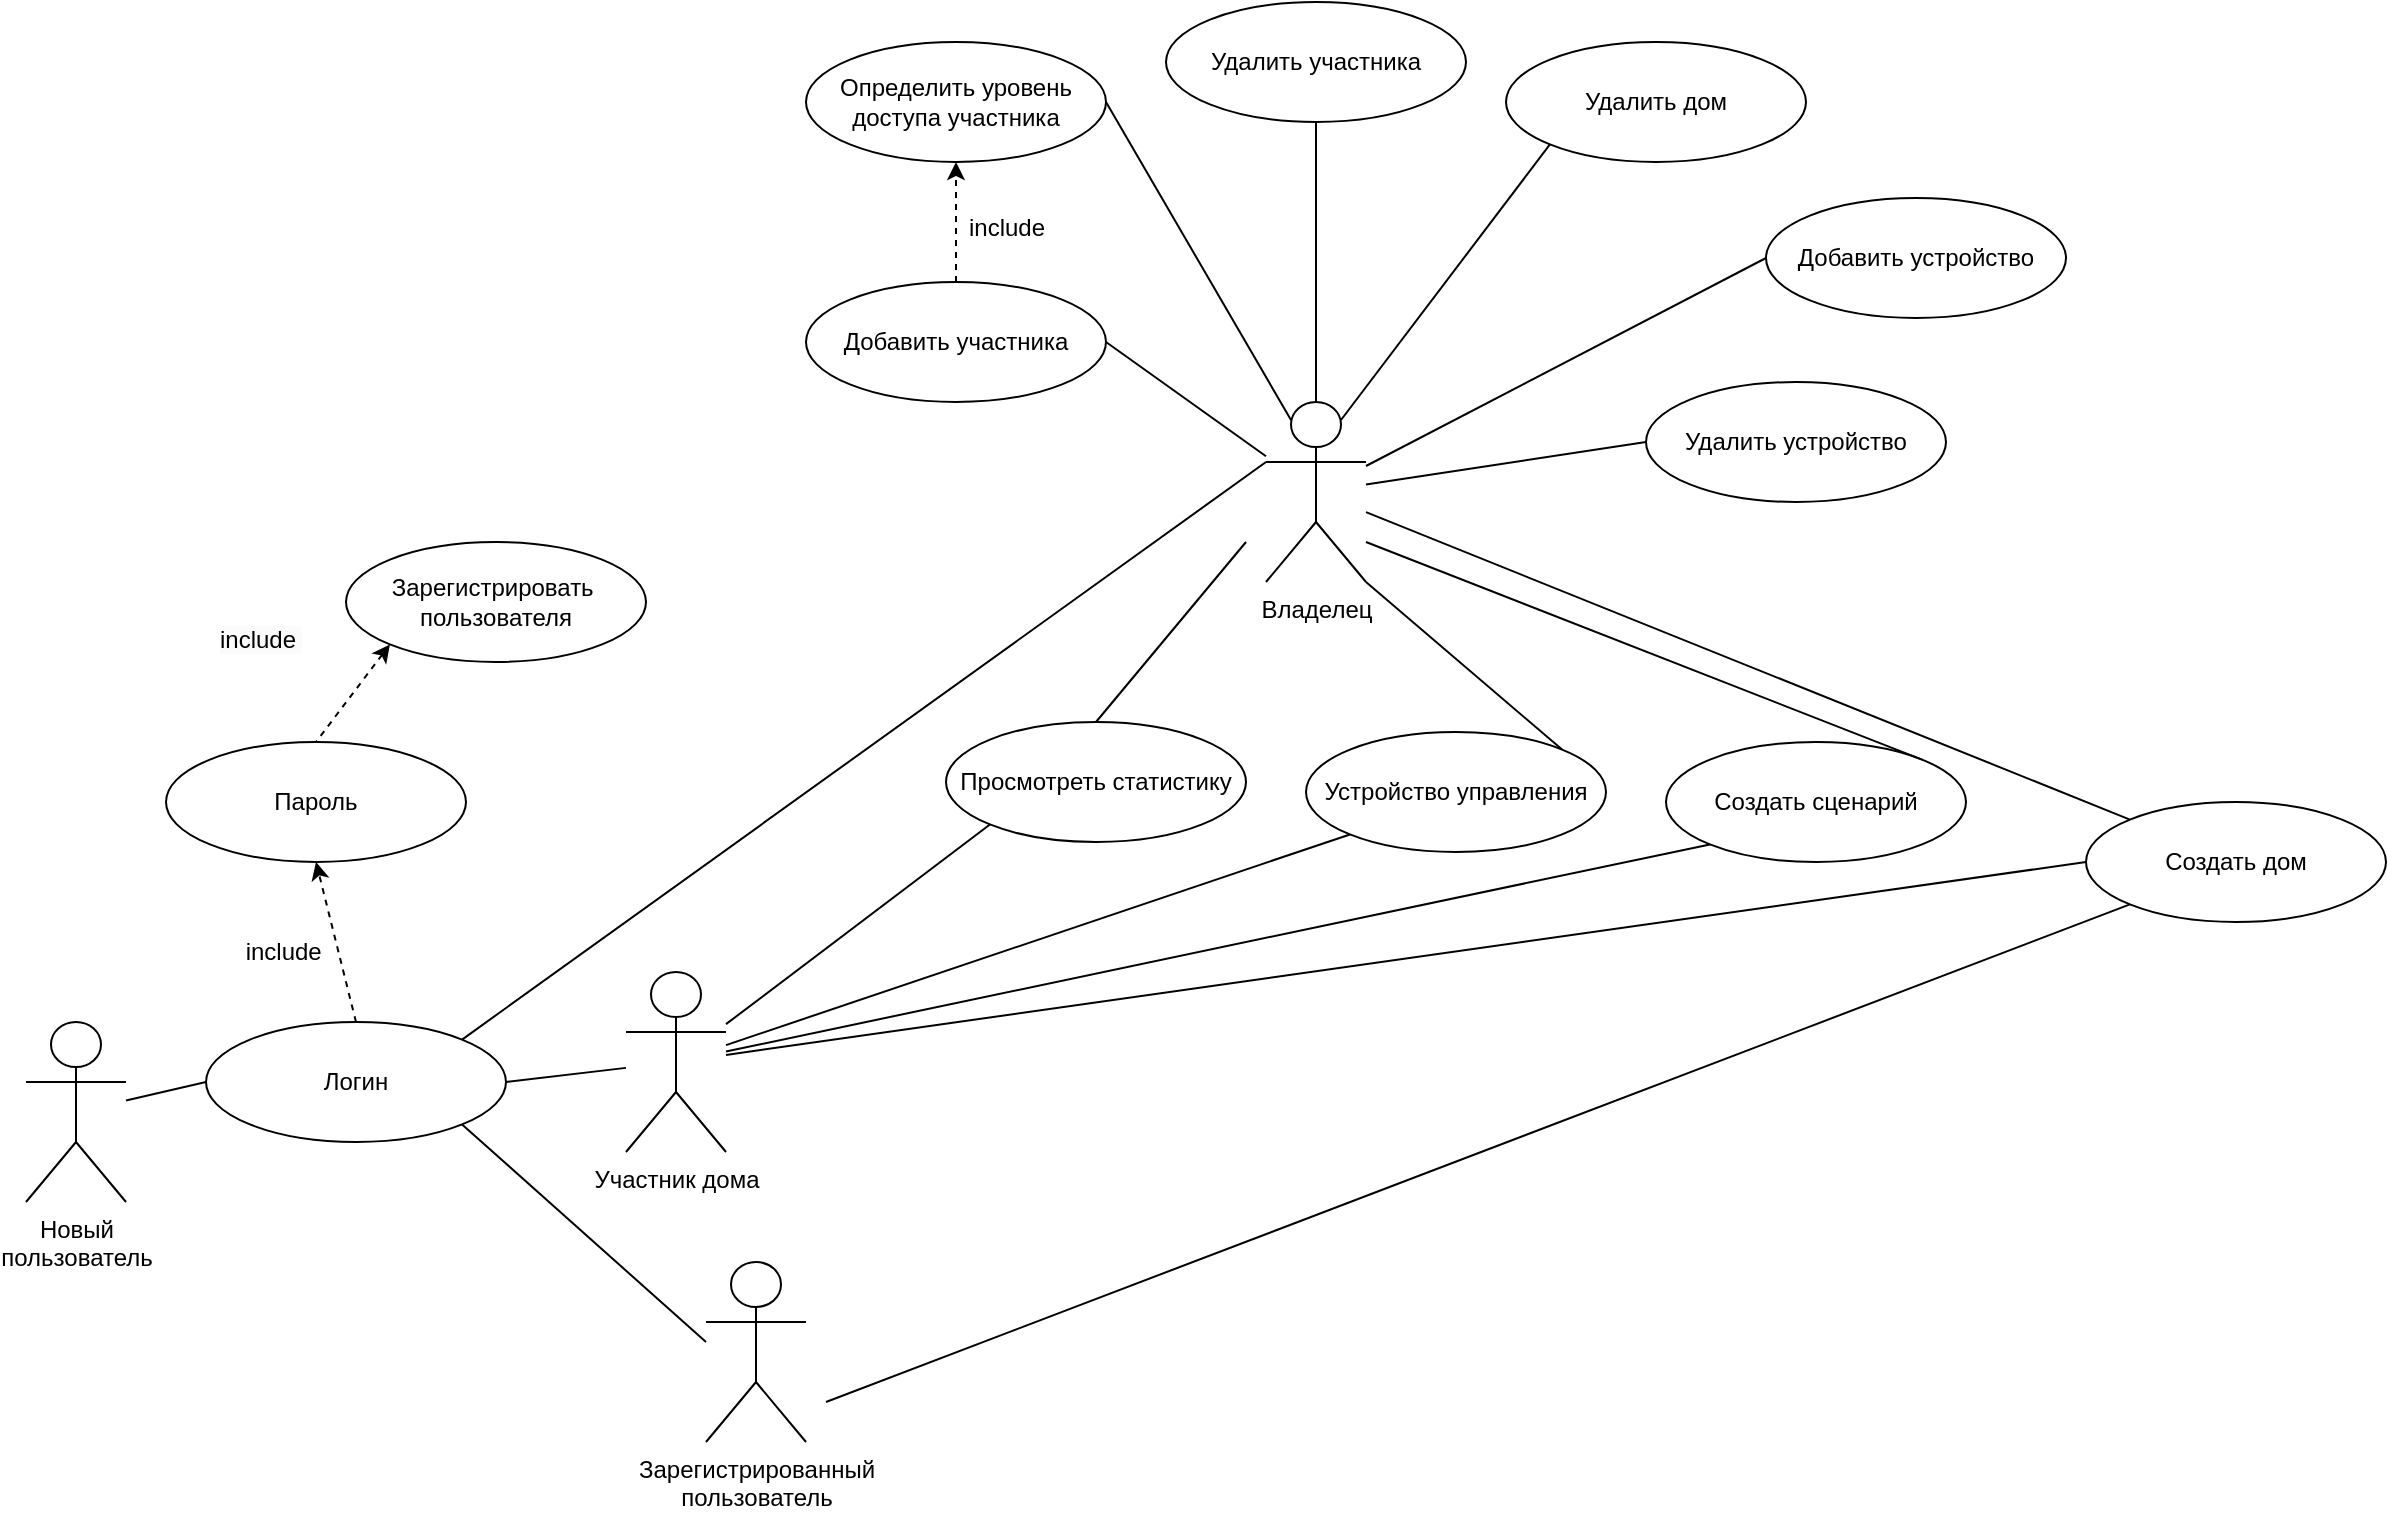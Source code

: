 <mxfile version="24.0.0" type="device">
  <diagram name="Страница — 1" id="wKC9WyLWaL52XOvem_tb">
    <mxGraphModel dx="2190" dy="2093" grid="1" gridSize="10" guides="1" tooltips="1" connect="1" arrows="1" fold="1" page="1" pageScale="1" pageWidth="827" pageHeight="1169" math="0" shadow="0">
      <root>
        <mxCell id="0" />
        <mxCell id="1" parent="0" />
        <mxCell id="RLkenwTCZdMthKYhkxRX-1" value="Новый&lt;br&gt;пользователь" style="shape=umlActor;verticalLabelPosition=bottom;verticalAlign=top;html=1;outlineConnect=0;" vertex="1" parent="1">
          <mxGeometry x="-210" y="440" width="50" height="90" as="geometry" />
        </mxCell>
        <mxCell id="RLkenwTCZdMthKYhkxRX-3" value="Зарегистрированный&lt;br&gt;пользователь" style="shape=umlActor;verticalLabelPosition=bottom;verticalAlign=top;html=1;outlineConnect=0;" vertex="1" parent="1">
          <mxGeometry x="130" y="560" width="50" height="90" as="geometry" />
        </mxCell>
        <mxCell id="RLkenwTCZdMthKYhkxRX-4" value="Владелец&lt;div&gt;&lt;br&gt;&lt;/div&gt;" style="shape=umlActor;verticalLabelPosition=bottom;verticalAlign=top;html=1;outlineConnect=0;" vertex="1" parent="1">
          <mxGeometry x="410" y="130" width="50" height="90" as="geometry" />
        </mxCell>
        <mxCell id="RLkenwTCZdMthKYhkxRX-16" value="Логин" style="ellipse;whiteSpace=wrap;html=1;" vertex="1" parent="1">
          <mxGeometry x="-120" y="440" width="150" height="60" as="geometry" />
        </mxCell>
        <mxCell id="RLkenwTCZdMthKYhkxRX-18" value="Пароль" style="ellipse;whiteSpace=wrap;html=1;" vertex="1" parent="1">
          <mxGeometry x="-140" y="300" width="150" height="60" as="geometry" />
        </mxCell>
        <mxCell id="RLkenwTCZdMthKYhkxRX-19" value="" style="endArrow=classic;dashed=1;html=1;rounded=0;entryX=0.5;entryY=1;entryDx=0;entryDy=0;exitX=0.5;exitY=0;exitDx=0;exitDy=0;startArrow=none;startFill=0;endFill=1;" edge="1" parent="1" source="RLkenwTCZdMthKYhkxRX-16" target="RLkenwTCZdMthKYhkxRX-18">
          <mxGeometry width="50" height="50" relative="1" as="geometry">
            <mxPoint x="550" y="755" as="sourcePoint" />
            <mxPoint x="600" y="705" as="targetPoint" />
          </mxGeometry>
        </mxCell>
        <mxCell id="RLkenwTCZdMthKYhkxRX-20" value="include&amp;nbsp;" style="text;html=1;align=center;verticalAlign=middle;resizable=0;points=[];autosize=1;strokeColor=none;fillColor=none;" vertex="1" parent="1">
          <mxGeometry x="-110" y="390" width="60" height="30" as="geometry" />
        </mxCell>
        <mxCell id="RLkenwTCZdMthKYhkxRX-21" value="Зарегистрировать&amp;nbsp;&lt;br&gt;пользователя" style="ellipse;whiteSpace=wrap;html=1;" vertex="1" parent="1">
          <mxGeometry x="-50" y="200" width="150" height="60" as="geometry" />
        </mxCell>
        <mxCell id="RLkenwTCZdMthKYhkxRX-22" value="" style="endArrow=none;dashed=1;html=1;rounded=0;entryX=0.5;entryY=0;entryDx=0;entryDy=0;exitX=0;exitY=1;exitDx=0;exitDy=0;endFill=0;startArrow=classic;startFill=1;" edge="1" parent="1" source="RLkenwTCZdMthKYhkxRX-21" target="RLkenwTCZdMthKYhkxRX-18">
          <mxGeometry width="50" height="50" relative="1" as="geometry">
            <mxPoint x="530" y="650" as="sourcePoint" />
            <mxPoint x="580" y="600" as="targetPoint" />
          </mxGeometry>
        </mxCell>
        <mxCell id="RLkenwTCZdMthKYhkxRX-23" value="&lt;span style=&quot;caret-color: rgb(0, 0, 0); color: rgb(0, 0, 0); font-family: Helvetica; font-size: 12px; font-style: normal; font-variant-caps: normal; font-weight: 400; letter-spacing: normal; text-align: center; text-indent: 0px; text-transform: none; word-spacing: 0px; -webkit-text-stroke-width: 0px; background-color: rgb(251, 251, 251); text-decoration: none; float: none; display: inline !important;&quot;&gt;include&amp;nbsp;&lt;/span&gt;" style="text;whiteSpace=wrap;html=1;" vertex="1" parent="1">
          <mxGeometry x="-115" y="235" width="70" height="45" as="geometry" />
        </mxCell>
        <mxCell id="RLkenwTCZdMthKYhkxRX-24" value="" style="endArrow=none;html=1;rounded=0;entryX=0;entryY=0.5;entryDx=0;entryDy=0;" edge="1" parent="1" source="RLkenwTCZdMthKYhkxRX-1" target="RLkenwTCZdMthKYhkxRX-16">
          <mxGeometry width="50" height="50" relative="1" as="geometry">
            <mxPoint x="-60" y="500" as="sourcePoint" />
            <mxPoint x="-10" y="450" as="targetPoint" />
          </mxGeometry>
        </mxCell>
        <mxCell id="RLkenwTCZdMthKYhkxRX-27" value="" style="endArrow=none;html=1;rounded=0;entryX=1;entryY=1;entryDx=0;entryDy=0;" edge="1" parent="1" target="RLkenwTCZdMthKYhkxRX-16">
          <mxGeometry width="50" height="50" relative="1" as="geometry">
            <mxPoint x="130" y="600" as="sourcePoint" />
            <mxPoint x="230" y="400" as="targetPoint" />
          </mxGeometry>
        </mxCell>
        <mxCell id="RLkenwTCZdMthKYhkxRX-28" value="" style="endArrow=none;html=1;rounded=0;exitX=1;exitY=0;exitDx=0;exitDy=0;" edge="1" parent="1" source="RLkenwTCZdMthKYhkxRX-16">
          <mxGeometry width="50" height="50" relative="1" as="geometry">
            <mxPoint x="180" y="450" as="sourcePoint" />
            <mxPoint x="410" y="160" as="targetPoint" />
          </mxGeometry>
        </mxCell>
        <mxCell id="RLkenwTCZdMthKYhkxRX-29" value="" style="endArrow=none;html=1;rounded=0;exitX=1;exitY=0.5;exitDx=0;exitDy=0;" edge="1" parent="1" source="RLkenwTCZdMthKYhkxRX-16" target="RLkenwTCZdMthKYhkxRX-30">
          <mxGeometry width="50" height="50" relative="1" as="geometry">
            <mxPoint x="180" y="450" as="sourcePoint" />
            <mxPoint x="240" y="400" as="targetPoint" />
          </mxGeometry>
        </mxCell>
        <mxCell id="RLkenwTCZdMthKYhkxRX-30" value="Участник дома&lt;div&gt;&lt;br&gt;&lt;/div&gt;" style="shape=umlActor;verticalLabelPosition=bottom;verticalAlign=top;html=1;outlineConnect=0;" vertex="1" parent="1">
          <mxGeometry x="90" y="415" width="50" height="90" as="geometry" />
        </mxCell>
        <mxCell id="RLkenwTCZdMthKYhkxRX-31" value="Создать дом" style="ellipse;whiteSpace=wrap;html=1;" vertex="1" parent="1">
          <mxGeometry x="820" y="330" width="150" height="60" as="geometry" />
        </mxCell>
        <mxCell id="RLkenwTCZdMthKYhkxRX-34" value="" style="endArrow=none;html=1;rounded=0;entryX=0;entryY=1;entryDx=0;entryDy=0;" edge="1" parent="1" target="RLkenwTCZdMthKYhkxRX-31">
          <mxGeometry width="50" height="50" relative="1" as="geometry">
            <mxPoint x="190" y="630" as="sourcePoint" />
            <mxPoint x="400" y="460" as="targetPoint" />
          </mxGeometry>
        </mxCell>
        <mxCell id="RLkenwTCZdMthKYhkxRX-35" value="Удалить дом" style="ellipse;whiteSpace=wrap;html=1;" vertex="1" parent="1">
          <mxGeometry x="530" y="-50" width="150" height="60" as="geometry" />
        </mxCell>
        <mxCell id="RLkenwTCZdMthKYhkxRX-36" value="" style="endArrow=none;html=1;rounded=0;entryX=0;entryY=1;entryDx=0;entryDy=0;exitX=0.75;exitY=0.1;exitDx=0;exitDy=0;exitPerimeter=0;" edge="1" parent="1" source="RLkenwTCZdMthKYhkxRX-4" target="RLkenwTCZdMthKYhkxRX-35">
          <mxGeometry width="50" height="50" relative="1" as="geometry">
            <mxPoint x="600" y="340" as="sourcePoint" />
            <mxPoint x="650" y="290" as="targetPoint" />
          </mxGeometry>
        </mxCell>
        <mxCell id="RLkenwTCZdMthKYhkxRX-37" value="Устройство управления" style="ellipse;whiteSpace=wrap;html=1;" vertex="1" parent="1">
          <mxGeometry x="430" y="295" width="150" height="60" as="geometry" />
        </mxCell>
        <mxCell id="RLkenwTCZdMthKYhkxRX-38" value="Создать сценарий" style="ellipse;whiteSpace=wrap;html=1;" vertex="1" parent="1">
          <mxGeometry x="610" y="300" width="150" height="60" as="geometry" />
        </mxCell>
        <mxCell id="RLkenwTCZdMthKYhkxRX-39" value="Добавить участника" style="ellipse;whiteSpace=wrap;html=1;" vertex="1" parent="1">
          <mxGeometry x="180" y="70" width="150" height="60" as="geometry" />
        </mxCell>
        <mxCell id="RLkenwTCZdMthKYhkxRX-40" value="Удалить участника" style="ellipse;whiteSpace=wrap;html=1;" vertex="1" parent="1">
          <mxGeometry x="360" y="-70" width="150" height="60" as="geometry" />
        </mxCell>
        <mxCell id="RLkenwTCZdMthKYhkxRX-41" value="Определить уровень доступа участника" style="ellipse;whiteSpace=wrap;html=1;" vertex="1" parent="1">
          <mxGeometry x="180" y="-50" width="150" height="60" as="geometry" />
        </mxCell>
        <mxCell id="RLkenwTCZdMthKYhkxRX-43" value="" style="endArrow=none;html=1;rounded=0;entryX=0.25;entryY=0.1;entryDx=0;entryDy=0;entryPerimeter=0;exitX=1;exitY=0.5;exitDx=0;exitDy=0;" edge="1" parent="1" source="RLkenwTCZdMthKYhkxRX-41" target="RLkenwTCZdMthKYhkxRX-4">
          <mxGeometry width="50" height="50" relative="1" as="geometry">
            <mxPoint x="470" y="250" as="sourcePoint" />
            <mxPoint x="520" y="200" as="targetPoint" />
          </mxGeometry>
        </mxCell>
        <mxCell id="RLkenwTCZdMthKYhkxRX-44" value="" style="endArrow=none;html=1;rounded=0;entryX=0.5;entryY=1;entryDx=0;entryDy=0;exitX=0.5;exitY=0;exitDx=0;exitDy=0;exitPerimeter=0;" edge="1" parent="1" source="RLkenwTCZdMthKYhkxRX-4" target="RLkenwTCZdMthKYhkxRX-40">
          <mxGeometry width="50" height="50" relative="1" as="geometry">
            <mxPoint x="440" y="130" as="sourcePoint" />
            <mxPoint x="490" y="190" as="targetPoint" />
          </mxGeometry>
        </mxCell>
        <mxCell id="RLkenwTCZdMthKYhkxRX-45" value="" style="endArrow=classic;dashed=1;html=1;rounded=0;entryX=0.5;entryY=1;entryDx=0;entryDy=0;exitX=0.5;exitY=0;exitDx=0;exitDy=0;endFill=1;startArrow=none;startFill=0;" edge="1" parent="1" source="RLkenwTCZdMthKYhkxRX-39" target="RLkenwTCZdMthKYhkxRX-41">
          <mxGeometry width="50" height="50" relative="1" as="geometry">
            <mxPoint x="430" y="200" as="sourcePoint" />
            <mxPoint x="480" y="150" as="targetPoint" />
          </mxGeometry>
        </mxCell>
        <mxCell id="RLkenwTCZdMthKYhkxRX-47" value="include" style="text;html=1;align=center;verticalAlign=middle;resizable=0;points=[];autosize=1;strokeColor=none;fillColor=none;" vertex="1" parent="1">
          <mxGeometry x="250" y="28" width="60" height="30" as="geometry" />
        </mxCell>
        <mxCell id="RLkenwTCZdMthKYhkxRX-48" value="Просмотреть статистику" style="ellipse;whiteSpace=wrap;html=1;" vertex="1" parent="1">
          <mxGeometry x="250" y="290" width="150" height="60" as="geometry" />
        </mxCell>
        <mxCell id="RLkenwTCZdMthKYhkxRX-50" value="" style="endArrow=none;html=1;rounded=0;exitX=0;exitY=0;exitDx=0;exitDy=0;" edge="1" parent="1" source="RLkenwTCZdMthKYhkxRX-31" target="RLkenwTCZdMthKYhkxRX-4">
          <mxGeometry width="50" height="50" relative="1" as="geometry">
            <mxPoint x="601.756" y="218.871" as="sourcePoint" />
            <mxPoint x="510" y="280" as="targetPoint" />
          </mxGeometry>
        </mxCell>
        <mxCell id="RLkenwTCZdMthKYhkxRX-54" value="" style="endArrow=none;html=1;rounded=0;entryX=0;entryY=1;entryDx=0;entryDy=0;" edge="1" parent="1" source="RLkenwTCZdMthKYhkxRX-30" target="RLkenwTCZdMthKYhkxRX-48">
          <mxGeometry width="50" height="50" relative="1" as="geometry">
            <mxPoint x="200" y="470" as="sourcePoint" />
            <mxPoint x="250" y="420" as="targetPoint" />
          </mxGeometry>
        </mxCell>
        <mxCell id="RLkenwTCZdMthKYhkxRX-55" value="" style="endArrow=none;html=1;rounded=0;entryX=0;entryY=1;entryDx=0;entryDy=0;" edge="1" parent="1" source="RLkenwTCZdMthKYhkxRX-30" target="RLkenwTCZdMthKYhkxRX-37">
          <mxGeometry width="50" height="50" relative="1" as="geometry">
            <mxPoint x="200" y="470" as="sourcePoint" />
            <mxPoint x="250" y="420" as="targetPoint" />
          </mxGeometry>
        </mxCell>
        <mxCell id="RLkenwTCZdMthKYhkxRX-56" value="" style="endArrow=none;html=1;rounded=0;entryX=0;entryY=1;entryDx=0;entryDy=0;" edge="1" parent="1" source="RLkenwTCZdMthKYhkxRX-30" target="RLkenwTCZdMthKYhkxRX-38">
          <mxGeometry width="50" height="50" relative="1" as="geometry">
            <mxPoint x="200" y="470" as="sourcePoint" />
            <mxPoint x="250" y="420" as="targetPoint" />
          </mxGeometry>
        </mxCell>
        <mxCell id="RLkenwTCZdMthKYhkxRX-58" value="" style="endArrow=none;html=1;rounded=0;entryX=1;entryY=0.5;entryDx=0;entryDy=0;" edge="1" parent="1" source="RLkenwTCZdMthKYhkxRX-4" target="RLkenwTCZdMthKYhkxRX-39">
          <mxGeometry width="50" height="50" relative="1" as="geometry">
            <mxPoint x="360" y="290" as="sourcePoint" />
            <mxPoint x="410" y="240" as="targetPoint" />
          </mxGeometry>
        </mxCell>
        <mxCell id="RLkenwTCZdMthKYhkxRX-59" value="" style="endArrow=none;html=1;rounded=0;exitX=0.5;exitY=0;exitDx=0;exitDy=0;" edge="1" parent="1" source="RLkenwTCZdMthKYhkxRX-48">
          <mxGeometry width="50" height="50" relative="1" as="geometry">
            <mxPoint x="360" y="400" as="sourcePoint" />
            <mxPoint x="400" y="200" as="targetPoint" />
          </mxGeometry>
        </mxCell>
        <mxCell id="RLkenwTCZdMthKYhkxRX-60" value="" style="endArrow=none;html=1;rounded=0;exitX=1;exitY=0;exitDx=0;exitDy=0;entryX=1;entryY=1;entryDx=0;entryDy=0;entryPerimeter=0;" edge="1" parent="1" source="RLkenwTCZdMthKYhkxRX-37" target="RLkenwTCZdMthKYhkxRX-4">
          <mxGeometry width="50" height="50" relative="1" as="geometry">
            <mxPoint x="360" y="400" as="sourcePoint" />
            <mxPoint x="410" y="350" as="targetPoint" />
          </mxGeometry>
        </mxCell>
        <mxCell id="RLkenwTCZdMthKYhkxRX-61" value="" style="endArrow=none;html=1;rounded=0;entryX=1;entryY=0;entryDx=0;entryDy=0;" edge="1" parent="1" target="RLkenwTCZdMthKYhkxRX-38">
          <mxGeometry width="50" height="50" relative="1" as="geometry">
            <mxPoint x="460" y="200" as="sourcePoint" />
            <mxPoint x="410" y="350" as="targetPoint" />
          </mxGeometry>
        </mxCell>
        <mxCell id="RLkenwTCZdMthKYhkxRX-62" value="" style="endArrow=none;html=1;rounded=0;exitX=0;exitY=0.5;exitDx=0;exitDy=0;" edge="1" parent="1" source="RLkenwTCZdMthKYhkxRX-31" target="RLkenwTCZdMthKYhkxRX-30">
          <mxGeometry width="50" height="50" relative="1" as="geometry">
            <mxPoint x="530" y="390" as="sourcePoint" />
            <mxPoint x="580" y="340" as="targetPoint" />
          </mxGeometry>
        </mxCell>
        <mxCell id="RLkenwTCZdMthKYhkxRX-63" value="Добавить устройство" style="ellipse;whiteSpace=wrap;html=1;" vertex="1" parent="1">
          <mxGeometry x="660" y="28" width="150" height="60" as="geometry" />
        </mxCell>
        <mxCell id="RLkenwTCZdMthKYhkxRX-64" value="Удалить устройство" style="ellipse;whiteSpace=wrap;html=1;" vertex="1" parent="1">
          <mxGeometry x="600" y="120" width="150" height="60" as="geometry" />
        </mxCell>
        <mxCell id="RLkenwTCZdMthKYhkxRX-65" value="" style="endArrow=none;html=1;rounded=0;exitX=0;exitY=0.5;exitDx=0;exitDy=0;" edge="1" parent="1" source="RLkenwTCZdMthKYhkxRX-63" target="RLkenwTCZdMthKYhkxRX-4">
          <mxGeometry width="50" height="50" relative="1" as="geometry">
            <mxPoint x="420" y="380" as="sourcePoint" />
            <mxPoint x="470" y="330" as="targetPoint" />
          </mxGeometry>
        </mxCell>
        <mxCell id="RLkenwTCZdMthKYhkxRX-66" value="" style="endArrow=none;html=1;rounded=0;entryX=0;entryY=0.5;entryDx=0;entryDy=0;" edge="1" parent="1" source="RLkenwTCZdMthKYhkxRX-4" target="RLkenwTCZdMthKYhkxRX-64">
          <mxGeometry width="50" height="50" relative="1" as="geometry">
            <mxPoint x="420" y="380" as="sourcePoint" />
            <mxPoint x="470" y="330" as="targetPoint" />
          </mxGeometry>
        </mxCell>
      </root>
    </mxGraphModel>
  </diagram>
</mxfile>
